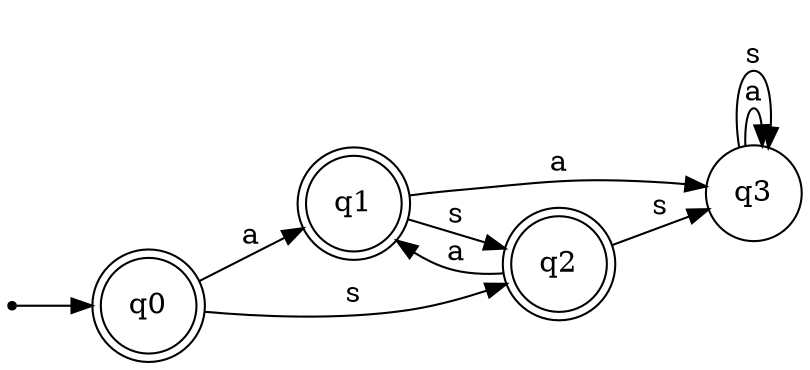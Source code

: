 digraph finite_state_machine {
	rankdir=LR
	ini [shape=point]
	0 [label=q0 shape=doublecircle]
	ini -> 0
	1 [label=q1 shape=doublecircle]
	2 [label=q2 shape=doublecircle]
	3 [label=q3 shape=circle]
	3 -> 3 [label=a]
	0 -> 1 [label=a]
	3 -> 3 [label=s]
	2 -> 3 [label=s]
	0 -> 2 [label=s]
	2 -> 1 [label=a]
	1 -> 2 [label=s]
	1 -> 3 [label=a]
}
